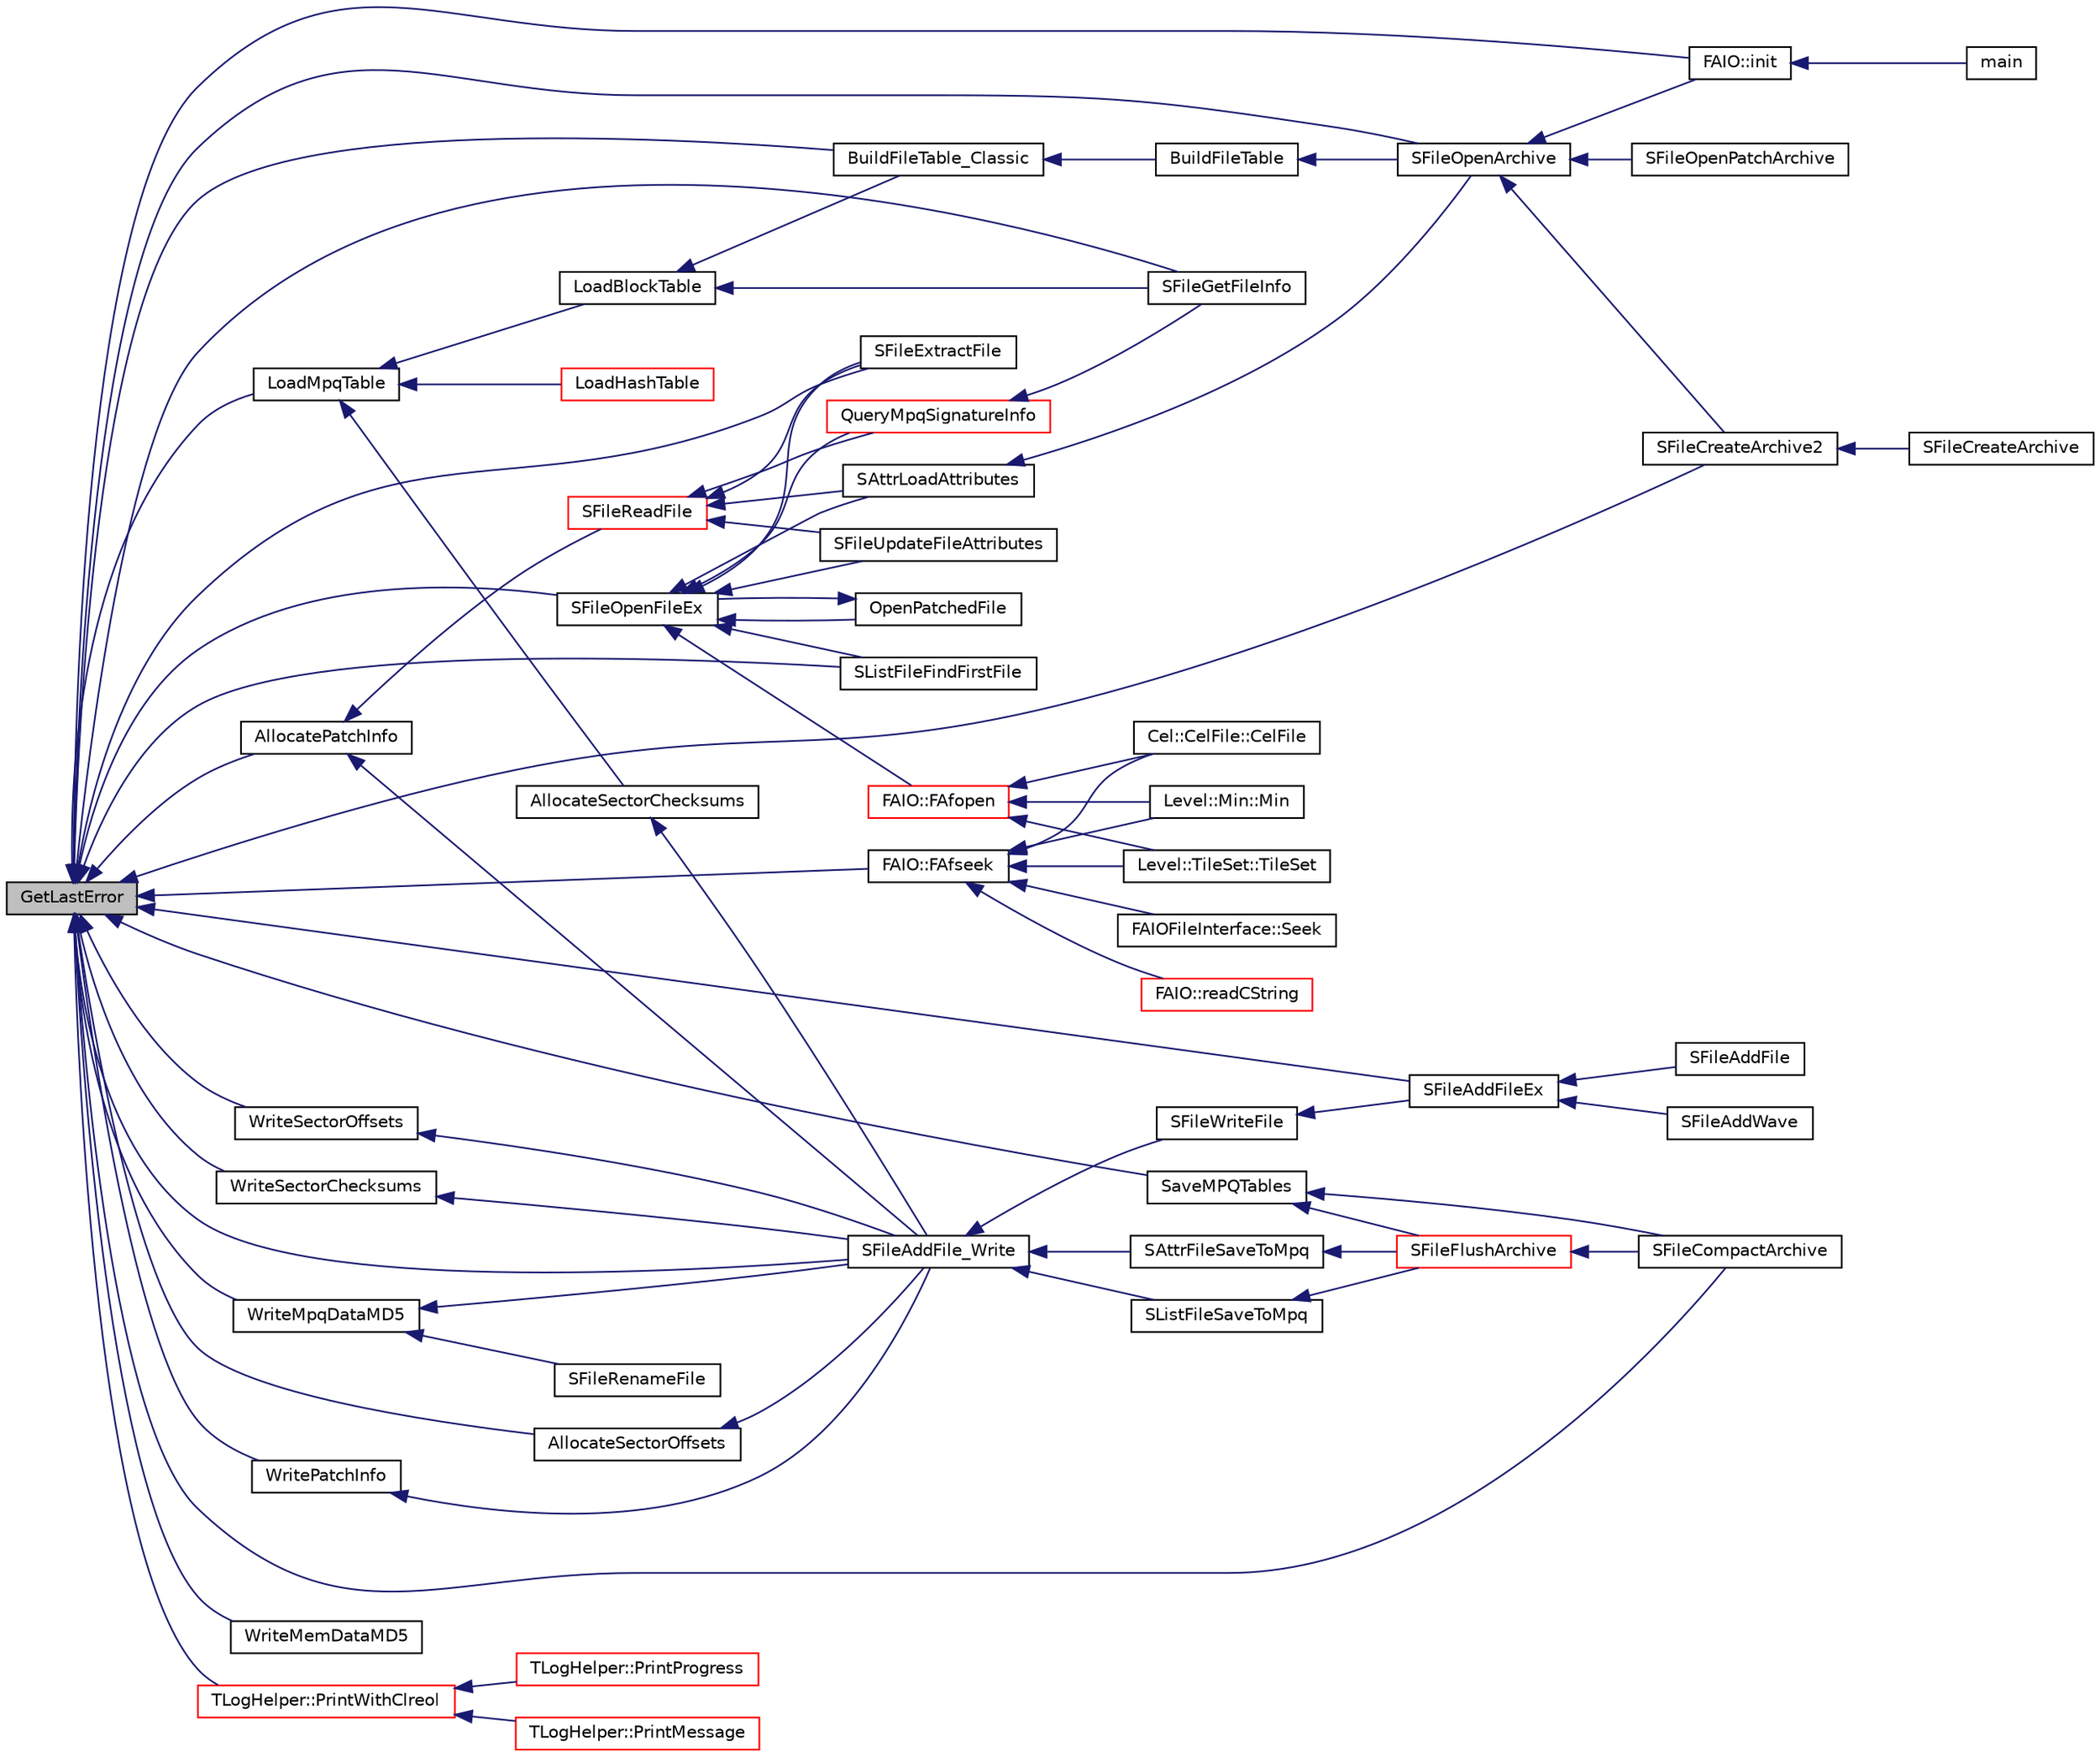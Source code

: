 digraph G
{
  edge [fontname="Helvetica",fontsize="10",labelfontname="Helvetica",labelfontsize="10"];
  node [fontname="Helvetica",fontsize="10",shape=record];
  rankdir="LR";
  Node1 [label="GetLastError",height=0.2,width=0.4,color="black", fillcolor="grey75", style="filled" fontcolor="black"];
  Node1 -> Node2 [dir="back",color="midnightblue",fontsize="10",style="solid",fontname="Helvetica"];
  Node2 [label="FAIO::init",height=0.2,width=0.4,color="black", fillcolor="white", style="filled",URL="$namespace_f_a_i_o.html#a2c6d08b4256153f34907093724c0f995"];
  Node2 -> Node3 [dir="back",color="midnightblue",fontsize="10",style="solid",fontname="Helvetica"];
  Node3 [label="main",height=0.2,width=0.4,color="black", fillcolor="white", style="filled",URL="$exedump_2main_8cpp.html#a2c3f6775325c30275d11c6abee2db6a0"];
  Node1 -> Node4 [dir="back",color="midnightblue",fontsize="10",style="solid",fontname="Helvetica"];
  Node4 [label="FAIO::FAfseek",height=0.2,width=0.4,color="black", fillcolor="white", style="filled",URL="$namespace_f_a_i_o.html#a05f68571b79c469db77a26cc74fdc8a3"];
  Node4 -> Node5 [dir="back",color="midnightblue",fontsize="10",style="solid",fontname="Helvetica"];
  Node5 [label="Level::TileSet::TileSet",height=0.2,width=0.4,color="black", fillcolor="white", style="filled",URL="$class_level_1_1_tile_set.html#a25885e5e41f2220ddec063dd66615054"];
  Node4 -> Node6 [dir="back",color="midnightblue",fontsize="10",style="solid",fontname="Helvetica"];
  Node6 [label="Cel::CelFile::CelFile",height=0.2,width=0.4,color="black", fillcolor="white", style="filled",URL="$class_cel_1_1_cel_file.html#a7aa56b24ad6db831061b2b1f4faed266"];
  Node4 -> Node7 [dir="back",color="midnightblue",fontsize="10",style="solid",fontname="Helvetica"];
  Node7 [label="FAIO::readCString",height=0.2,width=0.4,color="red", fillcolor="white", style="filled",URL="$namespace_f_a_i_o.html#a812b04ac9c072550624f7f652aebd213"];
  Node4 -> Node8 [dir="back",color="midnightblue",fontsize="10",style="solid",fontname="Helvetica"];
  Node8 [label="Level::Min::Min",height=0.2,width=0.4,color="black", fillcolor="white", style="filled",URL="$class_level_1_1_min.html#ab29c456876f2cc69a0247e419fa17337"];
  Node4 -> Node9 [dir="back",color="midnightblue",fontsize="10",style="solid",fontname="Helvetica"];
  Node9 [label="FAIOFileInterface::Seek",height=0.2,width=0.4,color="black", fillcolor="white", style="filled",URL="$class_f_a_i_o_file_interface.html#a296920878fdde9a655191137f4ef410c",tooltip="Seeks to a point in a previously opened file."];
  Node1 -> Node10 [dir="back",color="midnightblue",fontsize="10",style="solid",fontname="Helvetica"];
  Node10 [label="LoadMpqTable",height=0.2,width=0.4,color="black", fillcolor="white", style="filled",URL="$_storm_common_8h.html#a0201c26eb7513898105243687243e4db"];
  Node10 -> Node11 [dir="back",color="midnightblue",fontsize="10",style="solid",fontname="Helvetica"];
  Node11 [label="AllocateSectorChecksums",height=0.2,width=0.4,color="black", fillcolor="white", style="filled",URL="$_storm_common_8h.html#a625957b3c4515b0d8664c2c7733f5ae2"];
  Node11 -> Node12 [dir="back",color="midnightblue",fontsize="10",style="solid",fontname="Helvetica"];
  Node12 [label="SFileAddFile_Write",height=0.2,width=0.4,color="black", fillcolor="white", style="filled",URL="$_storm_common_8h.html#a8bbeffca003d324051f5a4d93a6862a3"];
  Node12 -> Node13 [dir="back",color="midnightblue",fontsize="10",style="solid",fontname="Helvetica"];
  Node13 [label="SFileWriteFile",height=0.2,width=0.4,color="black", fillcolor="white", style="filled",URL="$_storm_lib_8h.html#a70c78df25d758e53550021e82078352e"];
  Node13 -> Node14 [dir="back",color="midnightblue",fontsize="10",style="solid",fontname="Helvetica"];
  Node14 [label="SFileAddFileEx",height=0.2,width=0.4,color="black", fillcolor="white", style="filled",URL="$_storm_lib_8h.html#a9d092079ada150e05bfed5a26e65e184"];
  Node14 -> Node15 [dir="back",color="midnightblue",fontsize="10",style="solid",fontname="Helvetica"];
  Node15 [label="SFileAddFile",height=0.2,width=0.4,color="black", fillcolor="white", style="filled",URL="$_storm_lib_8h.html#ab6184a31092ac5364a8746b1fca3a822"];
  Node14 -> Node16 [dir="back",color="midnightblue",fontsize="10",style="solid",fontname="Helvetica"];
  Node16 [label="SFileAddWave",height=0.2,width=0.4,color="black", fillcolor="white", style="filled",URL="$_storm_lib_8h.html#a4cc5ee53bb9a41f91d71a0be809ede22"];
  Node12 -> Node17 [dir="back",color="midnightblue",fontsize="10",style="solid",fontname="Helvetica"];
  Node17 [label="SAttrFileSaveToMpq",height=0.2,width=0.4,color="black", fillcolor="white", style="filled",URL="$_storm_common_8h.html#a1f552d4db51760c541354dc64e7808ea"];
  Node17 -> Node18 [dir="back",color="midnightblue",fontsize="10",style="solid",fontname="Helvetica"];
  Node18 [label="SFileFlushArchive",height=0.2,width=0.4,color="red", fillcolor="white", style="filled",URL="$_storm_lib_8h.html#a5f3daefb5c0d87a791fcc42ec40714d2"];
  Node18 -> Node19 [dir="back",color="midnightblue",fontsize="10",style="solid",fontname="Helvetica"];
  Node19 [label="SFileCompactArchive",height=0.2,width=0.4,color="black", fillcolor="white", style="filled",URL="$_storm_lib_8h.html#a4a8f24295ae27ee91ab52a2cc8a0e9ba"];
  Node12 -> Node20 [dir="back",color="midnightblue",fontsize="10",style="solid",fontname="Helvetica"];
  Node20 [label="SListFileSaveToMpq",height=0.2,width=0.4,color="black", fillcolor="white", style="filled",URL="$_storm_common_8h.html#a92fbeed559aba21268c7cf0b967e49fc"];
  Node20 -> Node18 [dir="back",color="midnightblue",fontsize="10",style="solid",fontname="Helvetica"];
  Node10 -> Node21 [dir="back",color="midnightblue",fontsize="10",style="solid",fontname="Helvetica"];
  Node21 [label="LoadHashTable",height=0.2,width=0.4,color="red", fillcolor="white", style="filled",URL="$_storm_common_8h.html#ac783fedd5a7c270d1c1e52e846ece77e"];
  Node10 -> Node22 [dir="back",color="midnightblue",fontsize="10",style="solid",fontname="Helvetica"];
  Node22 [label="LoadBlockTable",height=0.2,width=0.4,color="black", fillcolor="white", style="filled",URL="$_storm_common_8h.html#adc2df260bf34449da5b48a19c2e9a788"];
  Node22 -> Node23 [dir="back",color="midnightblue",fontsize="10",style="solid",fontname="Helvetica"];
  Node23 [label="BuildFileTable_Classic",height=0.2,width=0.4,color="black", fillcolor="white", style="filled",URL="$_s_base_file_table_8cpp.html#abe1a62f60e8a51e2096f1aeff15b2170"];
  Node23 -> Node24 [dir="back",color="midnightblue",fontsize="10",style="solid",fontname="Helvetica"];
  Node24 [label="BuildFileTable",height=0.2,width=0.4,color="black", fillcolor="white", style="filled",URL="$_storm_common_8h.html#a1c0a0948adf593a715e4cdc76bd252fd"];
  Node24 -> Node25 [dir="back",color="midnightblue",fontsize="10",style="solid",fontname="Helvetica"];
  Node25 [label="SFileOpenArchive",height=0.2,width=0.4,color="black", fillcolor="white", style="filled",URL="$_storm_lib_8h.html#a8b031afa4f88b4b3705c274a0b5b4f73"];
  Node25 -> Node2 [dir="back",color="midnightblue",fontsize="10",style="solid",fontname="Helvetica"];
  Node25 -> Node26 [dir="back",color="midnightblue",fontsize="10",style="solid",fontname="Helvetica"];
  Node26 [label="SFileCreateArchive2",height=0.2,width=0.4,color="black", fillcolor="white", style="filled",URL="$_storm_lib_8h.html#aa2b6fa8f16b5ac42868c546533fe26ce"];
  Node26 -> Node27 [dir="back",color="midnightblue",fontsize="10",style="solid",fontname="Helvetica"];
  Node27 [label="SFileCreateArchive",height=0.2,width=0.4,color="black", fillcolor="white", style="filled",URL="$_storm_lib_8h.html#a11342f379ed88e7b54873f1f53feb773"];
  Node25 -> Node28 [dir="back",color="midnightblue",fontsize="10",style="solid",fontname="Helvetica"];
  Node28 [label="SFileOpenPatchArchive",height=0.2,width=0.4,color="black", fillcolor="white", style="filled",URL="$_storm_lib_8h.html#a6daebdc66320d44284e960bbff33e886"];
  Node22 -> Node29 [dir="back",color="midnightblue",fontsize="10",style="solid",fontname="Helvetica"];
  Node29 [label="SFileGetFileInfo",height=0.2,width=0.4,color="black", fillcolor="white", style="filled",URL="$_storm_lib_8h.html#a65c5c13489a621c481282da76b101e16"];
  Node1 -> Node30 [dir="back",color="midnightblue",fontsize="10",style="solid",fontname="Helvetica"];
  Node30 [label="AllocatePatchInfo",height=0.2,width=0.4,color="black", fillcolor="white", style="filled",URL="$_storm_common_8h.html#ace1d87f4df2379a25c5516fbcc027d0c"];
  Node30 -> Node12 [dir="back",color="midnightblue",fontsize="10",style="solid",fontname="Helvetica"];
  Node30 -> Node31 [dir="back",color="midnightblue",fontsize="10",style="solid",fontname="Helvetica"];
  Node31 [label="SFileReadFile",height=0.2,width=0.4,color="red", fillcolor="white", style="filled",URL="$_storm_lib_8h.html#add9a438b42fbf4c132990d61bd2b6347"];
  Node31 -> Node32 [dir="back",color="midnightblue",fontsize="10",style="solid",fontname="Helvetica"];
  Node32 [label="SAttrLoadAttributes",height=0.2,width=0.4,color="black", fillcolor="white", style="filled",URL="$_storm_common_8h.html#a7d3f9dcaa29374564574951db3f84fd7"];
  Node32 -> Node25 [dir="back",color="midnightblue",fontsize="10",style="solid",fontname="Helvetica"];
  Node31 -> Node33 [dir="back",color="midnightblue",fontsize="10",style="solid",fontname="Helvetica"];
  Node33 [label="SFileUpdateFileAttributes",height=0.2,width=0.4,color="black", fillcolor="white", style="filled",URL="$_storm_lib_8h.html#a7f66db40266cb2d78416b2f9cc2804ba"];
  Node31 -> Node34 [dir="back",color="midnightblue",fontsize="10",style="solid",fontname="Helvetica"];
  Node34 [label="SFileExtractFile",height=0.2,width=0.4,color="black", fillcolor="white", style="filled",URL="$_storm_lib_8h.html#a25532910e8392ffc4b5fd57878d67316"];
  Node31 -> Node35 [dir="back",color="midnightblue",fontsize="10",style="solid",fontname="Helvetica"];
  Node35 [label="QueryMpqSignatureInfo",height=0.2,width=0.4,color="red", fillcolor="white", style="filled",URL="$_storm_common_8h.html#ac66653be3516e818da293725ea5e0cb8"];
  Node35 -> Node29 [dir="back",color="midnightblue",fontsize="10",style="solid",fontname="Helvetica"];
  Node1 -> Node36 [dir="back",color="midnightblue",fontsize="10",style="solid",fontname="Helvetica"];
  Node36 [label="AllocateSectorOffsets",height=0.2,width=0.4,color="black", fillcolor="white", style="filled",URL="$_storm_common_8h.html#ae7c6e8b33178ca275ec20f68329b5d55"];
  Node36 -> Node12 [dir="back",color="midnightblue",fontsize="10",style="solid",fontname="Helvetica"];
  Node1 -> Node37 [dir="back",color="midnightblue",fontsize="10",style="solid",fontname="Helvetica"];
  Node37 [label="WritePatchInfo",height=0.2,width=0.4,color="black", fillcolor="white", style="filled",URL="$_storm_common_8h.html#ae019465d798f9926fd5cc63697d664f7"];
  Node37 -> Node12 [dir="back",color="midnightblue",fontsize="10",style="solid",fontname="Helvetica"];
  Node1 -> Node38 [dir="back",color="midnightblue",fontsize="10",style="solid",fontname="Helvetica"];
  Node38 [label="WriteSectorOffsets",height=0.2,width=0.4,color="black", fillcolor="white", style="filled",URL="$_storm_common_8h.html#a55f6d721d95cc322bd68f273b1e40ae1"];
  Node38 -> Node12 [dir="back",color="midnightblue",fontsize="10",style="solid",fontname="Helvetica"];
  Node1 -> Node39 [dir="back",color="midnightblue",fontsize="10",style="solid",fontname="Helvetica"];
  Node39 [label="WriteSectorChecksums",height=0.2,width=0.4,color="black", fillcolor="white", style="filled",URL="$_storm_common_8h.html#a336ebf1e01d695363f7f25a474e627de"];
  Node39 -> Node12 [dir="back",color="midnightblue",fontsize="10",style="solid",fontname="Helvetica"];
  Node1 -> Node40 [dir="back",color="midnightblue",fontsize="10",style="solid",fontname="Helvetica"];
  Node40 [label="WriteMemDataMD5",height=0.2,width=0.4,color="black", fillcolor="white", style="filled",URL="$_storm_common_8h.html#abfce4a0e949403c3bede613640942c4a"];
  Node1 -> Node41 [dir="back",color="midnightblue",fontsize="10",style="solid",fontname="Helvetica"];
  Node41 [label="WriteMpqDataMD5",height=0.2,width=0.4,color="black", fillcolor="white", style="filled",URL="$_storm_common_8h.html#ad65eac195a2ffc9e9ad511d7b381a9a5"];
  Node41 -> Node12 [dir="back",color="midnightblue",fontsize="10",style="solid",fontname="Helvetica"];
  Node41 -> Node42 [dir="back",color="midnightblue",fontsize="10",style="solid",fontname="Helvetica"];
  Node42 [label="SFileRenameFile",height=0.2,width=0.4,color="black", fillcolor="white", style="filled",URL="$_storm_lib_8h.html#abf315c2be57e5ebb9790cf84fe88ef03"];
  Node1 -> Node23 [dir="back",color="midnightblue",fontsize="10",style="solid",fontname="Helvetica"];
  Node1 -> Node43 [dir="back",color="midnightblue",fontsize="10",style="solid",fontname="Helvetica"];
  Node43 [label="SaveMPQTables",height=0.2,width=0.4,color="black", fillcolor="white", style="filled",URL="$_storm_common_8h.html#a214be2e28f839a8b8842cd1eb2f3ef71"];
  Node43 -> Node19 [dir="back",color="midnightblue",fontsize="10",style="solid",fontname="Helvetica"];
  Node43 -> Node18 [dir="back",color="midnightblue",fontsize="10",style="solid",fontname="Helvetica"];
  Node1 -> Node12 [dir="back",color="midnightblue",fontsize="10",style="solid",fontname="Helvetica"];
  Node1 -> Node14 [dir="back",color="midnightblue",fontsize="10",style="solid",fontname="Helvetica"];
  Node1 -> Node19 [dir="back",color="midnightblue",fontsize="10",style="solid",fontname="Helvetica"];
  Node1 -> Node26 [dir="back",color="midnightblue",fontsize="10",style="solid",fontname="Helvetica"];
  Node1 -> Node34 [dir="back",color="midnightblue",fontsize="10",style="solid",fontname="Helvetica"];
  Node1 -> Node29 [dir="back",color="midnightblue",fontsize="10",style="solid",fontname="Helvetica"];
  Node1 -> Node44 [dir="back",color="midnightblue",fontsize="10",style="solid",fontname="Helvetica"];
  Node44 [label="SListFileFindFirstFile",height=0.2,width=0.4,color="black", fillcolor="white", style="filled",URL="$_storm_lib_8h.html#a36dc66999a9e3fc82b83153fe8f1dc0c"];
  Node1 -> Node25 [dir="back",color="midnightblue",fontsize="10",style="solid",fontname="Helvetica"];
  Node1 -> Node45 [dir="back",color="midnightblue",fontsize="10",style="solid",fontname="Helvetica"];
  Node45 [label="SFileOpenFileEx",height=0.2,width=0.4,color="black", fillcolor="white", style="filled",URL="$_storm_lib_8h.html#af9090bd528ef09a1c58bdb3931be5ec3"];
  Node45 -> Node46 [dir="back",color="midnightblue",fontsize="10",style="solid",fontname="Helvetica"];
  Node46 [label="FAIO::FAfopen",height=0.2,width=0.4,color="red", fillcolor="white", style="filled",URL="$namespace_f_a_i_o.html#a19fa8e6274a04bdeb5c54d1552e6248e"];
  Node46 -> Node5 [dir="back",color="midnightblue",fontsize="10",style="solid",fontname="Helvetica"];
  Node46 -> Node6 [dir="back",color="midnightblue",fontsize="10",style="solid",fontname="Helvetica"];
  Node46 -> Node8 [dir="back",color="midnightblue",fontsize="10",style="solid",fontname="Helvetica"];
  Node45 -> Node32 [dir="back",color="midnightblue",fontsize="10",style="solid",fontname="Helvetica"];
  Node45 -> Node33 [dir="back",color="midnightblue",fontsize="10",style="solid",fontname="Helvetica"];
  Node45 -> Node34 [dir="back",color="midnightblue",fontsize="10",style="solid",fontname="Helvetica"];
  Node45 -> Node44 [dir="back",color="midnightblue",fontsize="10",style="solid",fontname="Helvetica"];
  Node45 -> Node47 [dir="back",color="midnightblue",fontsize="10",style="solid",fontname="Helvetica"];
  Node47 [label="OpenPatchedFile",height=0.2,width=0.4,color="black", fillcolor="white", style="filled",URL="$_s_file_open_file_ex_8cpp.html#afa582c7f26b956201e18cd3677caefb8"];
  Node47 -> Node45 [dir="back",color="midnightblue",fontsize="10",style="solid",fontname="Helvetica"];
  Node45 -> Node35 [dir="back",color="midnightblue",fontsize="10",style="solid",fontname="Helvetica"];
  Node1 -> Node48 [dir="back",color="midnightblue",fontsize="10",style="solid",fontname="Helvetica"];
  Node48 [label="TLogHelper::PrintWithClreol",height=0.2,width=0.4,color="red", fillcolor="white", style="filled",URL="$class_t_log_helper.html#a0d6932915953c6a40b532f46b4bd314b"];
  Node48 -> Node49 [dir="back",color="midnightblue",fontsize="10",style="solid",fontname="Helvetica"];
  Node49 [label="TLogHelper::PrintProgress",height=0.2,width=0.4,color="red", fillcolor="white", style="filled",URL="$class_t_log_helper.html#afcbda4e3e228de9483fb78812d60d61c"];
  Node48 -> Node50 [dir="back",color="midnightblue",fontsize="10",style="solid",fontname="Helvetica"];
  Node50 [label="TLogHelper::PrintMessage",height=0.2,width=0.4,color="red", fillcolor="white", style="filled",URL="$class_t_log_helper.html#ab5db2d575286413f1e74f59835ab3359"];
}
